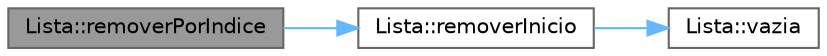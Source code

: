 digraph "Lista::removerPorIndice"
{
 // INTERACTIVE_SVG=YES
 // LATEX_PDF_SIZE
  bgcolor="transparent";
  edge [fontname=Helvetica,fontsize=10,labelfontname=Helvetica,labelfontsize=10];
  node [fontname=Helvetica,fontsize=10,shape=box,height=0.2,width=0.4];
  rankdir="LR";
  Node1 [id="Node000001",label="Lista::removerPorIndice",height=0.2,width=0.4,color="gray40", fillcolor="grey60", style="filled", fontcolor="black",tooltip="Remove a coluna da lista pelo índice."];
  Node1 -> Node2 [id="edge1_Node000001_Node000002",color="steelblue1",style="solid",tooltip=" "];
  Node2 [id="Node000002",label="Lista::removerInicio",height=0.2,width=0.4,color="grey40", fillcolor="white", style="filled",URL="$db/dba/class_lista.html#a2ab09a2fd57a3adeec30cea8fd9e770d",tooltip="Remove a coluna do início da lista."];
  Node2 -> Node3 [id="edge2_Node000002_Node000003",color="steelblue1",style="solid",tooltip=" "];
  Node3 [id="Node000003",label="Lista::vazia",height=0.2,width=0.4,color="grey40", fillcolor="white", style="filled",URL="$db/dba/class_lista.html#a9a8529d0ea4e79cd6b7cd600e556d9f8",tooltip="Verifica se a lista está vazia."];
}
